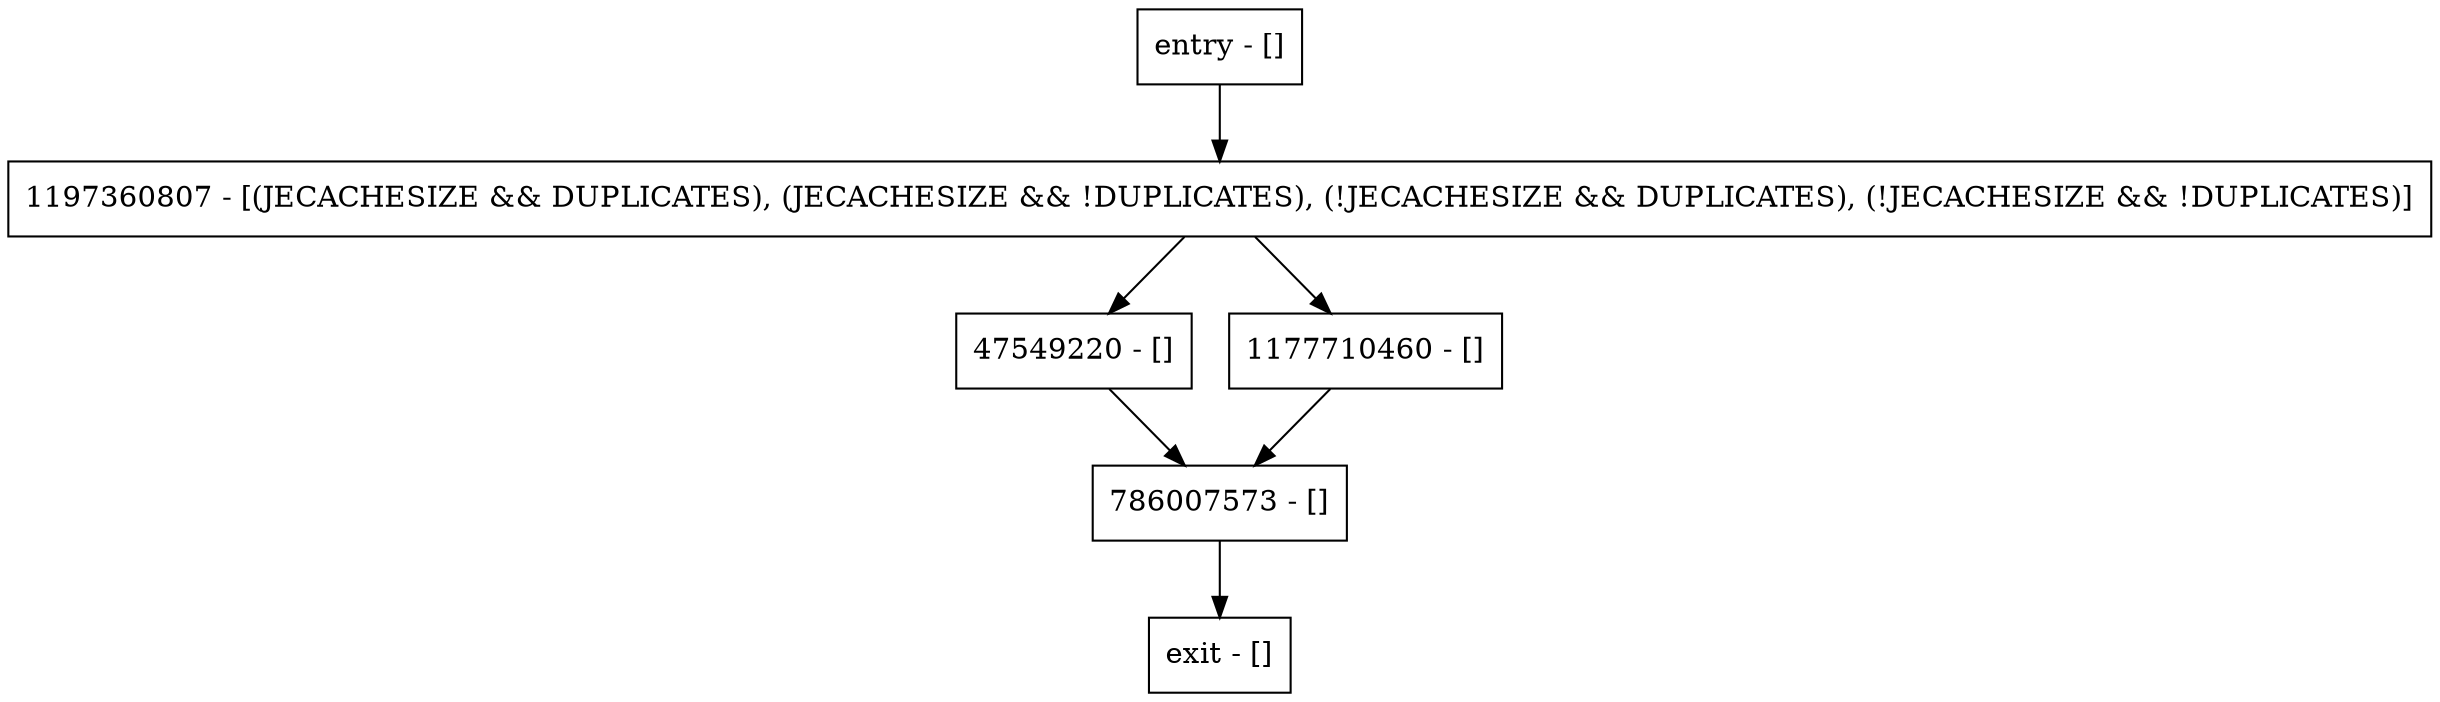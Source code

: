 digraph getUtilizationRepairDone {
node [shape=record];
entry [label="entry - []"];
exit [label="exit - []"];
786007573 [label="786007573 - []"];
47549220 [label="47549220 - []"];
1197360807 [label="1197360807 - [(JECACHESIZE && DUPLICATES), (JECACHESIZE && !DUPLICATES), (!JECACHESIZE && DUPLICATES), (!JECACHESIZE && !DUPLICATES)]"];
1177710460 [label="1177710460 - []"];
entry;
exit;
entry -> 1197360807;
786007573 -> exit;
47549220 -> 786007573;
1197360807 -> 47549220;
1197360807 -> 1177710460;
1177710460 -> 786007573;
}
